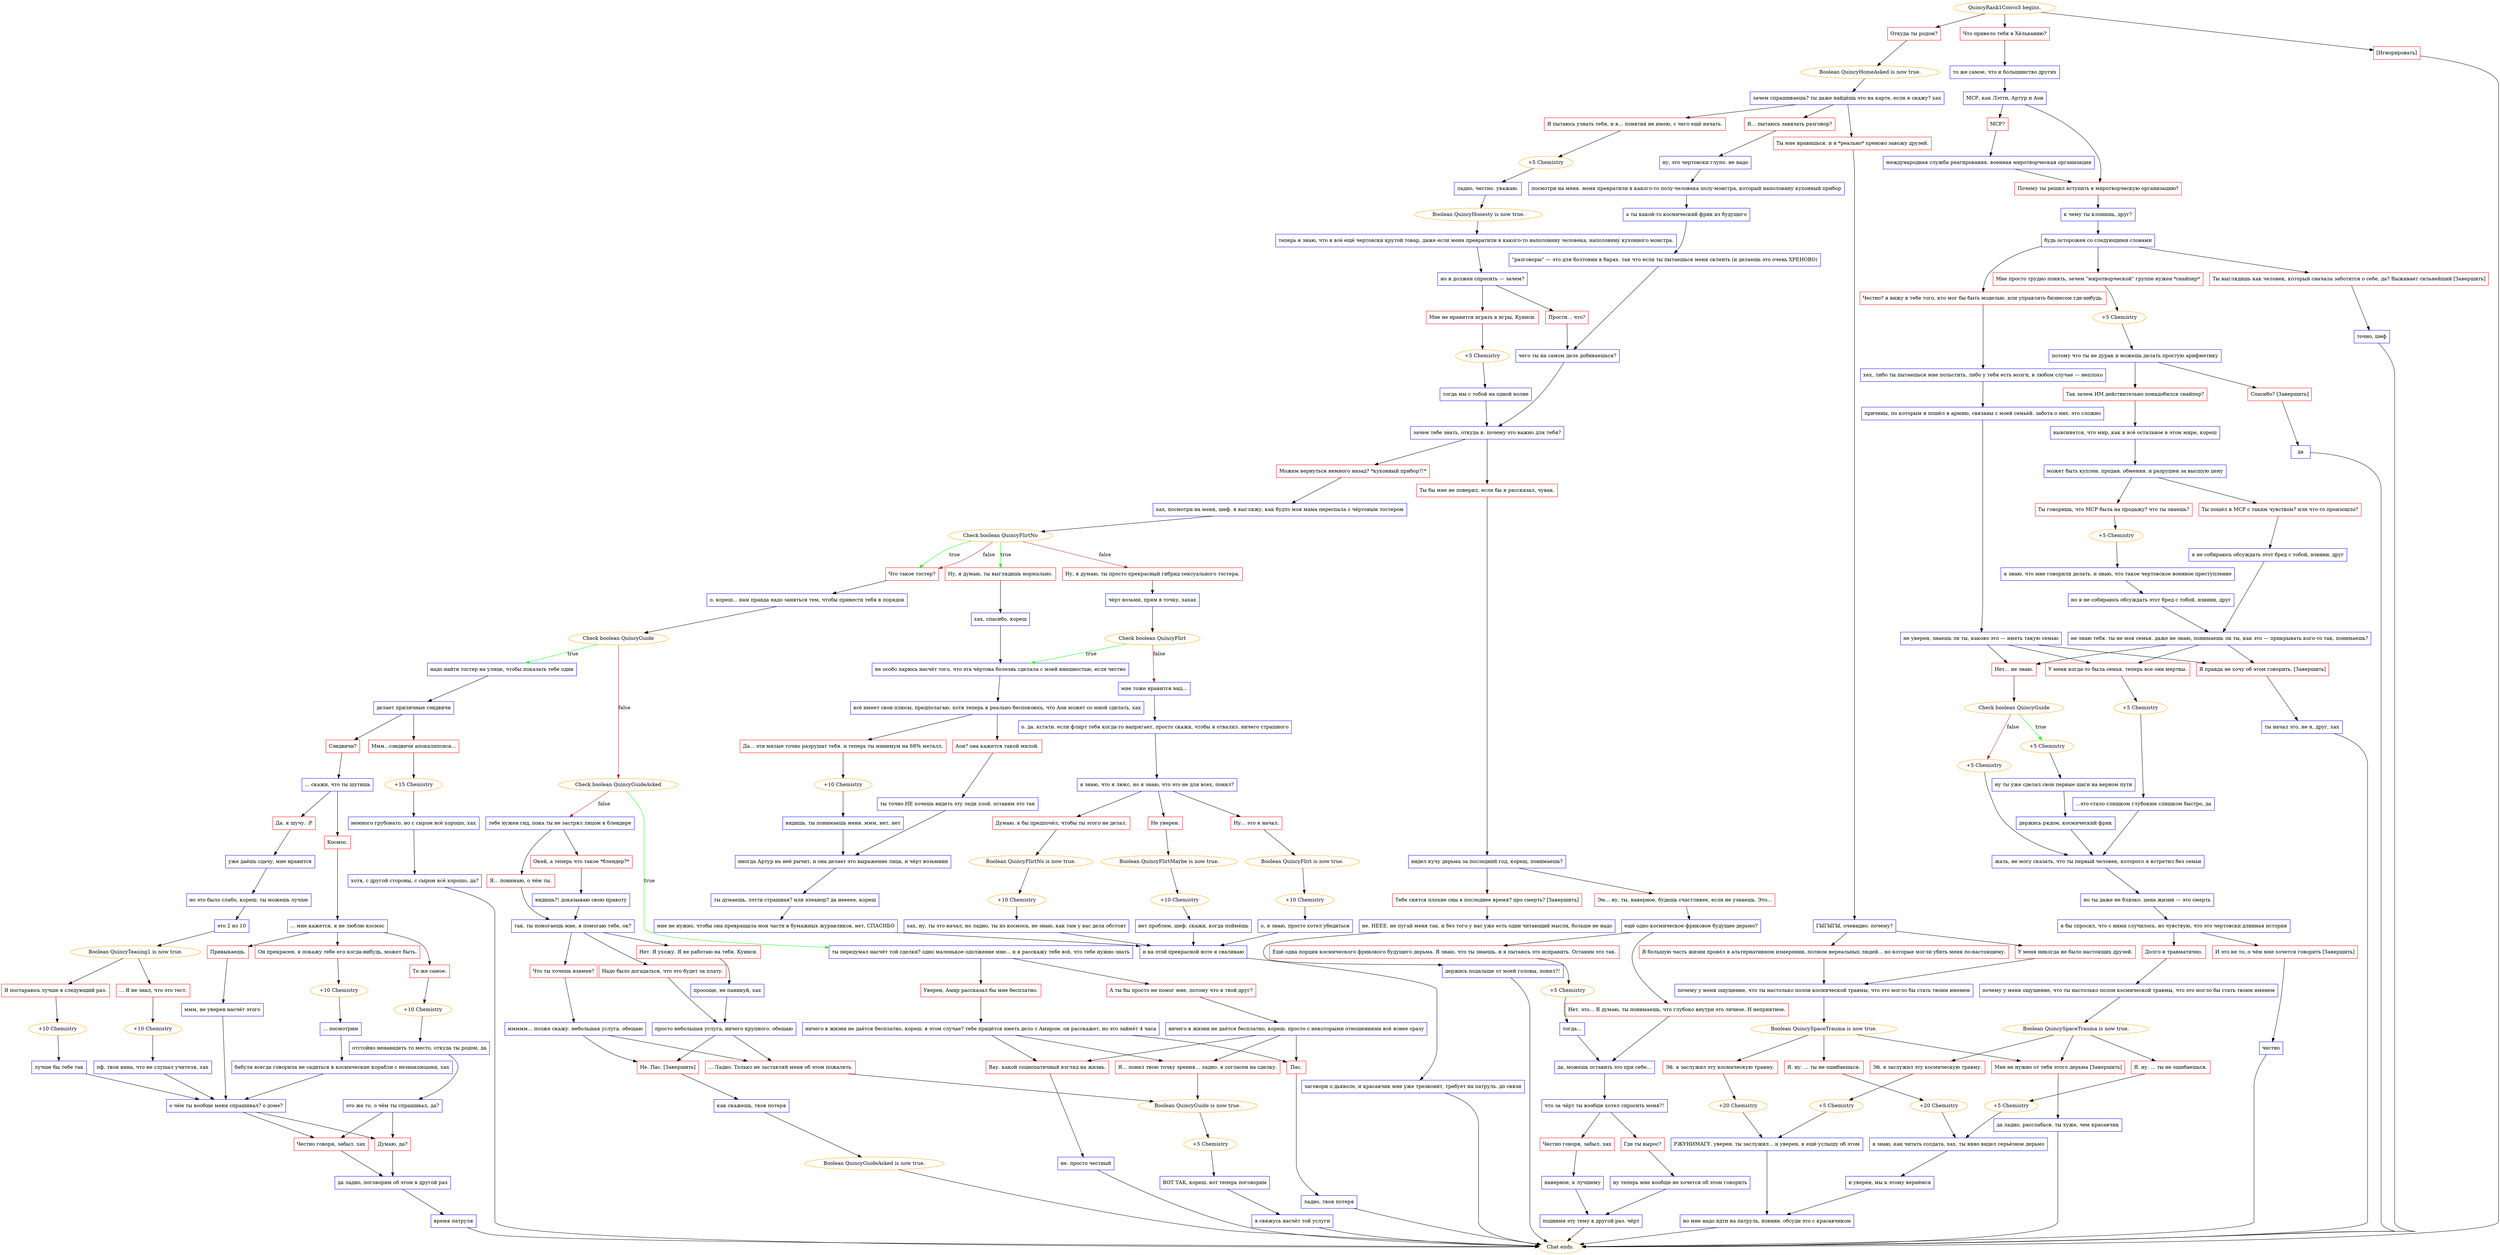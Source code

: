 digraph {
	"QuincyRank1Convo3 begins." [color=orange];
		"QuincyRank1Convo3 begins." -> j2458353111;
		"QuincyRank1Convo3 begins." -> j1086100161;
		"QuincyRank1Convo3 begins." -> j3456118237;
	j2458353111 [label="Откуда ты родом?",shape=box,color=red];
		j2458353111 -> j3575820889;
	j1086100161 [label="Что привело тебя в Хёльванию?",shape=box,color=red];
		j1086100161 -> j652581997;
	j3456118237 [label="[Игнорировать]",shape=box,color=red];
		j3456118237 -> "Chat ends.";
	j3575820889 [label="Boolean QuincyHomeAsked is now true.",color=orange];
		j3575820889 -> j17636965;
	j652581997 [label="то же самое, что и большинство других",shape=box,color=blue];
		j652581997 -> j4095515623;
	"Chat ends." [color=orange];
	j17636965 [label="зачем спрашиваешь? ты даже найдёшь это на карте, если я скажу? хах",shape=box,color=blue];
		j17636965 -> j2914545400;
		j17636965 -> j850569668;
		j17636965 -> j3682498716;
	j4095515623 [label="МСР, как Лэтти, Артур и Аои",shape=box,color=blue];
		j4095515623 -> j1368695618;
		j4095515623 -> j4283066956;
	j2914545400 [label="Я... пытаюсь завязать разговор?",shape=box,color=red];
		j2914545400 -> j1063962232;
	j850569668 [label="Я пытаюсь узнать тебя, и я... понятия не имею, с чего ещё начать.",shape=box,color=red];
		j850569668 -> j568219398;
	j3682498716 [label="Ты мне нравишься. и я *реально* хреново завожу друзей.",shape=box,color=red];
		j3682498716 -> j82475893;
	j1368695618 [label="Почему ты решил вступить в миротворческую организацию?",shape=box,color=red];
		j1368695618 -> j1752092896;
	j4283066956 [label="МСР?",shape=box,color=red];
		j4283066956 -> j3601168667;
	j1063962232 [label="ну, это чертовски глупо. не надо",shape=box,color=blue];
		j1063962232 -> j1282088486;
	j568219398 [label="+5 Chemistry",color=orange];
		j568219398 -> j866512050;
	j82475893 [label="ГЫГЫГЫ, очевидно. почему?",shape=box,color=blue];
		j82475893 -> j2853687509;
		j82475893 -> j1150880569;
	j1752092896 [label="к чему ты клонишь, друг?",shape=box,color=blue];
		j1752092896 -> j4047396741;
	j3601168667 [label="международная служба реагирования. военная миротворческая организация",shape=box,color=blue];
		j3601168667 -> j1368695618;
	j1282088486 [label="посмотри на меня. меня превратили в какого-то полу-человека полу-монстра, который наполовину кухонный прибор",shape=box,color=blue];
		j1282088486 -> j3598384225;
	j866512050 [label="ладно, честно. уважаю.",shape=box,color=blue];
		j866512050 -> j2600183698;
	j2853687509 [label="У меня никогда не было настоящих друзей.",shape=box,color=red];
		j2853687509 -> j814737143;
	j1150880569 [label="Я большую часть жизни провёл в альтернативном измерении, полном нереальных людей... но которые могли убить меня по-настоящему.",shape=box,color=red];
		j1150880569 -> j814737143;
	j4047396741 [label="будь осторожен со следующими словами",shape=box,color=blue];
		j4047396741 -> j1546958240;
		j4047396741 -> j3878314140;
		j4047396741 -> j1665251359;
	j3598384225 [label="а ты какой-то космический фрик из будущего",shape=box,color=blue];
		j3598384225 -> j443087979;
	j2600183698 [label="Boolean QuincyHonesty is now true.",color=orange];
		j2600183698 -> j1364754566;
	j814737143 [label="почему у меня ощущение, что ты настолько полон космической травмы, что это могло бы стать твоим именем",shape=box,color=blue];
		j814737143 -> j3679896852;
	j1546958240 [label="Честно? я вижу в тебе того, кто мог бы быть моделью. или управлять бизнесом где-нибудь.",shape=box,color=red];
		j1546958240 -> j3063155432;
	j3878314140 [label="Мне просто трудно понять, зачем \"миротворческой\" группе нужен *снайпер*",shape=box,color=red];
		j3878314140 -> j123763972;
	j1665251359 [label="Ты выглядишь как человек, который сначала заботится о себе, да? Выживает сильнейший [Завершить]",shape=box,color=red];
		j1665251359 -> j2996003019;
	j443087979 [label="\"разговоры\" — это для болтовни в барах. так что если ты пытаешься меня склеить (и делаешь это очень ХРЕНОВО)",shape=box,color=blue];
		j443087979 -> j3326085109;
	j1364754566 [label="теперь я знаю, что я всё ещё чертовски крутой товар, даже если меня превратили в какого-то наполовину человека, наполовину кухонного монстра.",shape=box,color=blue];
		j1364754566 -> j1080433123;
	j3679896852 [label="Boolean QuincySpaceTrauma is now true.",color=orange];
		j3679896852 -> j4186977588;
		j3679896852 -> j2327429354;
		j3679896852 -> j4053901553;
	j3063155432 [label="хех, либо ты пытаешься мне польстить, либо у тебя есть мозги, в любом случае — неплохо",shape=box,color=blue];
		j3063155432 -> j2404556744;
	j123763972 [label="+5 Chemistry",color=orange];
		j123763972 -> j421475182;
	j2996003019 [label="точно, шеф",shape=box,color=blue];
		j2996003019 -> "Chat ends.";
	j3326085109 [label="чего ты на самом деле добиваешься?",shape=box,color=blue];
		j3326085109 -> j3118761532;
	j1080433123 [label="но я должен спросить — зачем?",shape=box,color=blue];
		j1080433123 -> j2171108400;
		j1080433123 -> j71465263;
	j4186977588 [label="Я. ну. ... ты не ошибаешься.",shape=box,color=red];
		j4186977588 -> j440959271;
	j2327429354 [label="Эй. я заслужил эту космическую травму.",shape=box,color=red];
		j2327429354 -> j3350543132;
	j4053901553 [label="Мне не нужно от тебя этого дерьма [Завершить]",shape=box,color=red];
		j4053901553 -> j2585301865;
	j2404556744 [label="причины, по которым я пошёл в армию, связаны с моей семьёй. забота о них. это сложно",shape=box,color=blue];
		j2404556744 -> j3911929372;
	j421475182 [label="потому что ты не дурак и можешь делать простую арифметику",shape=box,color=blue];
		j421475182 -> j2184829885;
		j421475182 -> j3373650585;
	j3118761532 [label="зачем тебе знать, откуда я. почему это важно для тебя?",shape=box,color=blue];
		j3118761532 -> j3700721293;
		j3118761532 -> j2301200502;
	j2171108400 [label="Мне не нравится играть в игры, Куинси.",shape=box,color=red];
		j2171108400 -> j1183394207;
	j71465263 [label="Прости... что?",shape=box,color=red];
		j71465263 -> j3326085109;
	j440959271 [label="+20 Chemistry",color=orange];
		j440959271 -> j3804828158;
	j3350543132 [label="+20 Chemistry",color=orange];
		j3350543132 -> j2407210381;
	j2585301865 [label="да ладно, расслабься. ты хуже, чем красавчик",shape=box,color=blue];
		j2585301865 -> "Chat ends.";
	j3911929372 [label="не уверен, знаешь ли ты, каково это — иметь такую семью",shape=box,color=blue];
		j3911929372 -> j2023310633;
		j3911929372 -> j2244597825;
		j3911929372 -> j2611463916;
	j2184829885 [label="Так зачем ИМ действительно понадобился снайпер?",shape=box,color=red];
		j2184829885 -> j3503930806;
	j3373650585 [label="Спасибо? [Завершить]",shape=box,color=red];
		j3373650585 -> j3221678988;
	j3700721293 [label="Можем вернуться немного назад? *кухонный прибор?!*",shape=box,color=red];
		j3700721293 -> j1981788015;
	j2301200502 [label="Ты бы мне не поверил, если бы я рассказал, чувак.",shape=box,color=red];
		j2301200502 -> j1526882920;
	j1183394207 [label="+5 Chemistry",color=orange];
		j1183394207 -> j1466316009;
	j3804828158 [label="я знаю, как читать солдата, хах, ты явно видел серьёзное дерьмо",shape=box,color=blue];
		j3804828158 -> j1626145248;
	j2407210381 [label="РЖУНИМАГУ. уверен, ты заслужил... и уверен, я ещё услышу об этом",shape=box,color=blue];
		j2407210381 -> j2963578995;
	j2023310633 [label="Я правда не хочу об этом говорить. [Завершить]",shape=box,color=red];
		j2023310633 -> j1629349931;
	j2244597825 [label="Нет... не знаю.",shape=box,color=red];
		j2244597825 -> j3586363487;
	j2611463916 [label="У меня когда-то была семья. теперь все они мертвы.",shape=box,color=red];
		j2611463916 -> j809166413;
	j3503930806 [label="выясняется, что мир, как и всё остальное в этом мире, кореш",shape=box,color=blue];
		j3503930806 -> j2870357547;
	j3221678988 [label="да",shape=box,color=blue];
		j3221678988 -> "Chat ends.";
	j1981788015 [label="хах, посмотри на меня, шеф. я выгляжу, как будто моя мама переспала с чёртовым тостером",shape=box,color=blue];
		j1981788015 -> j3131963049;
	j1526882920 [label="видел кучу дерьма за последний год, кореш, понимаешь?",shape=box,color=blue];
		j1526882920 -> j1684005457;
		j1526882920 -> j2340199092;
	j1466316009 [label="тогда мы с тобой на одной волне",shape=box,color=blue];
		j1466316009 -> j3118761532;
	j1626145248 [label="и уверен, мы к этому вернёмся",shape=box,color=blue];
		j1626145248 -> j2963578995;
	j2963578995 [label="но мне надо идти на патруль, извини. обсуди это с красавчиком",shape=box,color=blue];
		j2963578995 -> "Chat ends.";
	j1629349931 [label="ты начал это, не я, друг, хах",shape=box,color=blue];
		j1629349931 -> "Chat ends.";
	j3586363487 [label="Check boolean QuincyGuide",color=orange];
		j3586363487 -> j680594698 [label=true,color=green];
		j3586363487 -> j3699195138 [label=false,color=brown];
	j809166413 [label="+5 Chemistry",color=orange];
		j809166413 -> j1023412226;
	j2870357547 [label="может быть куплен. продан. обменян. и разрушен за высшую цену",shape=box,color=blue];
		j2870357547 -> j2229043174;
		j2870357547 -> j3603303142;
	j3131963049 [label="Check boolean QuincyFlirtNo",color=orange];
		j3131963049 -> j1361618476 [label=true,color=green];
		j3131963049 -> j2490402735 [label=true,color=green];
		j3131963049 -> j3373108256 [label=false,color=brown];
		j3131963049 -> j1361618476 [label=false,color=brown];
	j1684005457 [label="Тебе снятся плохие сны в последнее время? про смерть? [Завершить]",shape=box,color=red];
		j1684005457 -> j4185509664;
	j2340199092 [label="Эм... ну, ты, наверное, будешь счастливее, если не узнаешь. Это...",shape=box,color=red];
		j2340199092 -> j2166859592;
	j680594698 [label="+5 Chemistry",color=orange];
		j680594698 -> j2217222197;
	j3699195138 [label="+5 Chemistry",color=orange];
		j3699195138 -> j453248603;
	j1023412226 [label="...это стало слишком глубоким слишком быстро, да",shape=box,color=blue];
		j1023412226 -> j453248603;
	j2229043174 [label="Ты говоришь, что МСР была на продажу? что ты знаешь?",shape=box,color=red];
		j2229043174 -> j995093809;
	j3603303142 [label="Ты пошёл в МСР с таким чувством? или что-то произошло?",shape=box,color=red];
		j3603303142 -> j1446408716;
	j1361618476 [label="Что такое тостер?",shape=box,color=red];
		j1361618476 -> j3899818090;
	j2490402735 [label="Ну, я думаю, ты выглядишь нормально.",shape=box,color=red];
		j2490402735 -> j1354412452;
	j3373108256 [label="Ну, я думаю, ты просто прекрасный гибрид сексуального тостера.",shape=box,color=red];
		j3373108256 -> j1344719507;
	j4185509664 [label="не. НЕЕЕ. не пугай меня так. и без того у нас уже есть один читающий мысли, больше не надо",shape=box,color=blue];
		j4185509664 -> j3716837056;
	j2166859592 [label="ещё одно космическое фриковое будущее дерьмо?",shape=box,color=blue];
		j2166859592 -> j3758143791;
		j2166859592 -> j2898679450;
	j2217222197 [label="ну ты уже сделал свои первые шаги на верном пути",shape=box,color=blue];
		j2217222197 -> j46016527;
	j453248603 [label="жаль, не могу сказать, что ты первый человек, которого я встретил без семьи",shape=box,color=blue];
		j453248603 -> j861354432;
	j995093809 [label="+5 Chemistry",color=orange];
		j995093809 -> j3655249585;
	j1446408716 [label="я не собираюсь обсуждать этот бред с тобой, извини, друг",shape=box,color=blue];
		j1446408716 -> j939009379;
	j3899818090 [label="о, кореш... нам правда надо заняться тем, чтобы привести тебя в порядок",shape=box,color=blue];
		j3899818090 -> j4014483949;
	j1354412452 [label="хах, спасибо, кореш",shape=box,color=blue];
		j1354412452 -> j2261981636;
	j1344719507 [label="чёрт возьми, прям в точку, хахах",shape=box,color=blue];
		j1344719507 -> j1762568003;
	j3716837056 [label="держись подальше от моей головы, понял?!",shape=box,color=blue];
		j3716837056 -> "Chat ends.";
	j3758143791 [label="Нет. это... Я думаю, ты понимаешь, что глубоко внутри это личное. И неприятное.",shape=box,color=red];
		j3758143791 -> j38299010;
	j2898679450 [label="Ещё одна порция космического фрикового будущего дерьма. Я знаю, что ты знаешь. и я пытаюсь это исправить. Оставим это так.",shape=box,color=red];
		j2898679450 -> j2452558793;
	j46016527 [label="держись рядом, космический фрик",shape=box,color=blue];
		j46016527 -> j453248603;
	j861354432 [label="но ты даже не близко. цена жизни — это смерть",shape=box,color=blue];
		j861354432 -> j407374080;
	j3655249585 [label="я знаю, что мне говорили делать. и знаю, что такое чертовское военное преступление",shape=box,color=blue];
		j3655249585 -> j4155050654;
	j939009379 [label="не знаю тебя. ты не моя семья. даже не знаю, понимаешь ли ты, как это — прикрывать кого-то так, понимаешь?",shape=box,color=blue];
		j939009379 -> j2023310633;
		j939009379 -> j2244597825;
		j939009379 -> j2611463916;
	j4014483949 [label="Check boolean QuincyGuide",color=orange];
		j4014483949 -> j1183634329 [label=true,color=green];
		j4014483949 -> j1031253303 [label=false,color=brown];
	j2261981636 [label="не особо парюсь насчёт того, что эта чёртова болезнь сделала с моей внешностью, если честно",shape=box,color=blue];
		j2261981636 -> j924382240;
	j1762568003 [label="Check boolean QuincyFlirt",color=orange];
		j1762568003 -> j2261981636 [label=true,color=green];
		j1762568003 -> j782054675 [label=false,color=brown];
	j38299010 [label="да, можешь оставить это при себе...",shape=box,color=blue];
		j38299010 -> j476131758;
	j2452558793 [label="+5 Chemistry",color=orange];
		j2452558793 -> j215867043;
	j407374080 [label="я бы спросил, что с ними случилось, но чувствую, что это чертовски длинная история",shape=box,color=blue];
		j407374080 -> j2512435210;
		j407374080 -> j635048188;
	j4155050654 [label="но я не собираюсь обсуждать этот бред с тобой, извини, друг",shape=box,color=blue];
		j4155050654 -> j939009379;
	j1183634329 [label="надо найти тостер на улице, чтобы показать тебе один",shape=box,color=blue];
		j1183634329 -> j2210282534;
	j1031253303 [label="Check boolean QuincyGuideAsked",color=orange];
		j1031253303 -> j1290351661 [label=true,color=green];
		j1031253303 -> j1501917197 [label=false,color=brown];
	j924382240 [label="всё имеет свои плюсы, предполагаю. хотя теперь я реально беспокоюсь, что Аои может со мной сделать, хах",shape=box,color=blue];
		j924382240 -> j1687008031;
		j924382240 -> j4170774772;
	j782054675 [label="мне тоже нравится вид...",shape=box,color=blue];
		j782054675 -> j3306462604;
	j476131758 [label="что за чёрт ты вообще хотел спросить меня?!",shape=box,color=blue];
		j476131758 -> j2338490960;
		j476131758 -> j2813641670;
	j215867043 [label="тогда...",shape=box,color=blue];
		j215867043 -> j38299010;
	j2512435210 [label="Долго и травматично.",shape=box,color=red];
		j2512435210 -> j3828107541;
	j635048188 [label="И это не то, о чём мне хочется говорить [Завершить]",shape=box,color=red];
		j635048188 -> j1663599468;
	j2210282534 [label="делает приличные сэндвичи",shape=box,color=blue];
		j2210282534 -> j2282700945;
		j2210282534 -> j2374969947;
	j1290351661 [label="ты передумал насчёт той сделки? одно маленькое одолжение мне... и я расскажу тебе всё, что тебе нужно знать",shape=box,color=blue];
		j1290351661 -> j917826823;
		j1290351661 -> j3127370577;
	j1501917197 [label="тебе нужен гид, пока ты не застрял лицом в блендере",shape=box,color=blue];
		j1501917197 -> j2652875356;
		j1501917197 -> j1765082624;
	j1687008031 [label="Аои? она кажется такой милой.",shape=box,color=red];
		j1687008031 -> j4218366920;
	j4170774772 [label="Да... эти милые точно разрушат тебя. и теперь ты минимум на 68% металл.",shape=box,color=red];
		j4170774772 -> j1815634619;
	j3306462604 [label="о. да. кстати. если флирт тебя когда-то напрягает, просто скажи, чтобы я отвалил. ничего страшного",shape=box,color=blue];
		j3306462604 -> j899596193;
	j2338490960 [label="Где ты вырос?",shape=box,color=red];
		j2338490960 -> j917312372;
	j2813641670 [label="Честно говоря, забыл. хах",shape=box,color=red];
		j2813641670 -> j3843955749;
	j3828107541 [label="почему у меня ощущение, что ты настолько полон космической травмы, что это могло бы стать твоим именем",shape=box,color=blue];
		j3828107541 -> j2966422384;
	j1663599468 [label="честно",shape=box,color=blue];
		j1663599468 -> "Chat ends.";
	j2282700945 [label="Ммм...сэндвичи апокалипсиса...",shape=box,color=red];
		j2282700945 -> j4238164494;
	j2374969947 [label="Сэндвичи?",shape=box,color=red];
		j2374969947 -> j876679808;
	j917826823 [label="Уверен, Амир рассказал бы мне бесплатно.",shape=box,color=red];
		j917826823 -> j502897678;
	j3127370577 [label="А ты бы просто не помог мне, потому что я твой друг?",shape=box,color=red];
		j3127370577 -> j1535298372;
	j2652875356 [label="Окей, а теперь что такое *блендер?*",shape=box,color=red];
		j2652875356 -> j79135402;
	j1765082624 [label="Я... понимаю, о чём ты.",shape=box,color=red];
		j1765082624 -> j492653806;
	j4218366920 [label="ты точно НЕ хочешь видеть эту леди злой. оставим это так",shape=box,color=blue];
		j4218366920 -> j2816737863;
	j1815634619 [label="+10 Chemistry",color=orange];
		j1815634619 -> j2758356353;
	j899596193 [label="я знаю, что я люкс, но я знаю, что это не для всех, понял?",shape=box,color=blue];
		j899596193 -> j2279129407;
		j899596193 -> j1745520607;
		j899596193 -> j3627032743;
	j917312372 [label="ну теперь мне вообще не хочется об этом говорить",shape=box,color=blue];
		j917312372 -> j3804048733;
	j3843955749 [label="наверное, к лучшему",shape=box,color=blue];
		j3843955749 -> j3804048733;
	j2966422384 [label="Boolean QuincySpaceTrauma is now true.",color=orange];
		j2966422384 -> j3655895934;
		j2966422384 -> j1919419657;
		j2966422384 -> j4053901553;
	j4238164494 [label="+15 Chemistry",color=orange];
		j4238164494 -> j1564367656;
	j876679808 [label="... скажи, что ты шутишь",shape=box,color=blue];
		j876679808 -> j2058213623;
		j876679808 -> j1447162042;
	j502897678 [label="ничего в жизни не даётся бесплатно, кореш. в этом случае? тебе придётся иметь дело с Амиром. он расскажет, но это займёт 4 часа",shape=box,color=blue];
		j502897678 -> j255593078;
		j502897678 -> j2676005955;
		j502897678 -> j640640704;
	j1535298372 [label="ничего в жизни не даётся бесплатно, кореш. просто с некоторыми отношениями всё яснее сразу",shape=box,color=blue];
		j1535298372 -> j255593078;
		j1535298372 -> j2676005955;
		j1535298372 -> j640640704;
	j79135402 [label="видишь?! доказываю свою правоту",shape=box,color=blue];
		j79135402 -> j492653806;
	j492653806 [label="так. ты помогаешь мне, я помогаю тебе, ок?",shape=box,color=blue];
		j492653806 -> j91892205;
		j492653806 -> j2690396345;
		j492653806 -> j1510425742;
	j2816737863 [label="иногда Артур на неё рычит, и она делает это выражение лица, и чёрт возьмиии",shape=box,color=blue];
		j2816737863 -> j787572421;
	j2758356353 [label="видишь, ты понимаешь меня. ммм, нет, нет",shape=box,color=blue];
		j2758356353 -> j2816737863;
	j2279129407 [label="Не уверен.",shape=box,color=red];
		j2279129407 -> j412316588;
	j1745520607 [label="Ну... это я начал.",shape=box,color=red];
		j1745520607 -> j48837036;
	j3627032743 [label="Думаю, я бы предпочёл, чтобы ты этого не делал.",shape=box,color=red];
		j3627032743 -> j1733907794;
	j3804048733 [label="подними эту тему в другой раз. чёрт",shape=box,color=blue];
		j3804048733 -> "Chat ends.";
	j3655895934 [label="Я. ну. ... ты не ошибаешься.",shape=box,color=red];
		j3655895934 -> j260536146;
	j1919419657 [label="Эй. я заслужил эту космическую травму.",shape=box,color=red];
		j1919419657 -> j4129092410;
	j1564367656 [label="немного грубовато, но с сыром всё хорошо, хах",shape=box,color=blue];
		j1564367656 -> j682811993;
	j2058213623 [label="Да. я шучу. :P",shape=box,color=red];
		j2058213623 -> j216247766;
	j1447162042 [label="Космос.",shape=box,color=red];
		j1447162042 -> j1902216524;
	j255593078 [label="Я... понял твою точку зрения... ладно. я согласен на сделку.",shape=box,color=red];
		j255593078 -> j803445914;
	j2676005955 [label="Вау. какой социопатичный взгляд на жизнь.",shape=box,color=red];
		j2676005955 -> j493392525;
	j640640704 [label="Пас.",shape=box,color=red];
		j640640704 -> j3026967242;
	j91892205 [label="Что ты хочешь взамен?",shape=box,color=red];
		j91892205 -> j2371144479;
	j2690396345 [label="Надо было догадаться, что это будет за плату.",shape=box,color=red];
		j2690396345 -> j3699111917;
	j1510425742 [label="Нет. Я ухожу. Я не работаю на тебя, Куинси.",shape=box,color=red];
		j1510425742 -> j232408476;
	j787572421 [label="ты думаешь, лэтти страшная? или элеанор? да неееее, кореш",shape=box,color=blue];
		j787572421 -> j106369144;
	j412316588 [label="Boolean QuincyFlirtMaybe is now true.",color=orange];
		j412316588 -> j2170876434;
	j48837036 [label="Boolean QuincyFlirt is now true.",color=orange];
		j48837036 -> j2161935458;
	j1733907794 [label="Boolean QuincyFlirtNo is now true.",color=orange];
		j1733907794 -> j3145138639;
	j260536146 [label="+5 Chemistry",color=orange];
		j260536146 -> j3804828158;
	j4129092410 [label="+5 Chemistry",color=orange];
		j4129092410 -> j2407210381;
	j682811993 [label="хотя, с другой стороны, с сыром всё хорошо, да?",shape=box,color=blue];
		j682811993 -> "Chat ends.";
	j216247766 [label="уже даёшь сдачу, мне нравится",shape=box,color=blue];
		j216247766 -> j3354845354;
	j1902216524 [label="... мне кажется, я не люблю космос",shape=box,color=blue];
		j1902216524 -> j2645880697;
		j1902216524 -> j3784681436;
		j1902216524 -> j4252420122;
	j803445914 [label="Boolean QuincyGuide is now true.",color=orange];
		j803445914 -> j1864189779;
	j493392525 [label="не. просто честный",shape=box,color=blue];
		j493392525 -> "Chat ends.";
	j3026967242 [label="ладно, твоя потеря",shape=box,color=blue];
		j3026967242 -> "Chat ends.";
	j2371144479 [label="ммммм... позже скажу. небольшая услуга. обещаю",shape=box,color=blue];
		j2371144479 -> j253133875;
		j2371144479 -> j2778201330;
	j3699111917 [label="просто небольшая услуга, ничего крупного. обещаю",shape=box,color=blue];
		j3699111917 -> j253133875;
		j3699111917 -> j2778201330;
	j232408476 [label="проооще, не паникуй, хах",shape=box,color=blue];
		j232408476 -> j3699111917;
	j106369144 [label="мне не нужно, чтобы она превращала мои части в бумажных журавликов, нет, СПАСИБО",shape=box,color=blue];
		j106369144 -> j2526250934;
	j2170876434 [label="+10 Chemistry",color=orange];
		j2170876434 -> j4273644995;
	j2161935458 [label="+10 Chemistry",color=orange];
		j2161935458 -> j1448227979;
	j3145138639 [label="+10 Chemistry",color=orange];
		j3145138639 -> j829069368;
	j3354845354 [label="но это было слабо, кореш. ты можешь лучше",shape=box,color=blue];
		j3354845354 -> j2785947094;
	j2645880697 [label="То же самое.",shape=box,color=red];
		j2645880697 -> j1640983072;
	j3784681436 [label="Привыкаешь.",shape=box,color=red];
		j3784681436 -> j2045172757;
	j4252420122 [label="Он прекрасен. я покажу тебе его когда-нибудь, может быть.",shape=box,color=red];
		j4252420122 -> j3058600717;
	j1864189779 [label="+5 Chemistry",color=orange];
		j1864189779 -> j1837758466;
	j253133875 [label="... Ладно. Только не заставляй меня об этом пожалеть.",shape=box,color=red];
		j253133875 -> j803445914;
	j2778201330 [label="Не. Пас. [Завершить]",shape=box,color=red];
		j2778201330 -> j2356072769;
	j2526250934 [label="и на этой прекрасной ноте я сваливаю",shape=box,color=blue];
		j2526250934 -> j3470784108;
	j4273644995 [label="нет проблем, шеф. скажи, когда поймёшь",shape=box,color=blue];
		j4273644995 -> j2526250934;
	j1448227979 [label="о, я знаю, просто хотел убедиться",shape=box,color=blue];
		j1448227979 -> j2526250934;
	j829069368 [label="хах, ну, ты это начал, но ладно, ты из космоса, не знаю, как там у вас дела обстоят",shape=box,color=blue];
		j829069368 -> j2526250934;
	j2785947094 [label="это 2 из 10",shape=box,color=blue];
		j2785947094 -> j3740468514;
	j1640983072 [label="+10 Chemistry",color=orange];
		j1640983072 -> j705381933;
	j2045172757 [label="ммм, не уверен насчёт этого",shape=box,color=blue];
		j2045172757 -> j4180790028;
	j3058600717 [label="+10 Chemistry",color=orange];
		j3058600717 -> j1082691185;
	j1837758466 [label="ВОТ ТАК, кореш. вот теперь поговорим",shape=box,color=blue];
		j1837758466 -> j2262333162;
	j2356072769 [label="как скажешь, твоя потеря",shape=box,color=blue];
		j2356072769 -> j4247241603;
	j3470784108 [label="заговори о дьяволе, и красавчик мне уже трезвонит, требует на патруль. до связи",shape=box,color=blue];
		j3470784108 -> "Chat ends.";
	j3740468514 [label="Boolean QuincyTeasing1 is now true.",color=orange];
		j3740468514 -> j168154427;
		j3740468514 -> j1889622725;
	j705381933 [label="отстойно ненавидеть то место, откуда ты родом, да",shape=box,color=blue];
		j705381933 -> j565651140;
	j4180790028 [label="о чём ты вообще меня спрашивал? о доме?",shape=box,color=blue];
		j4180790028 -> j4124546274;
		j4180790028 -> j1882612824;
	j1082691185 [label="... посмотрим",shape=box,color=blue];
		j1082691185 -> j1760872577;
	j2262333162 [label="я свяжусь насчёт той услуги",shape=box,color=blue];
		j2262333162 -> "Chat ends.";
	j4247241603 [label="Boolean QuincyGuideAsked is now true.",color=orange];
		j4247241603 -> "Chat ends.";
	j168154427 [label="Я постараюсь лучше в следующий раз.",shape=box,color=red];
		j168154427 -> j273292236;
	j1889622725 [label="... Я не знал, что это тест.",shape=box,color=red];
		j1889622725 -> j1833285146;
	j565651140 [label="это же то, о чём ты спрашивал, да?",shape=box,color=blue];
		j565651140 -> j4124546274;
		j565651140 -> j1882612824;
	j4124546274 [label="Думаю, да?",shape=box,color=red];
		j4124546274 -> j973365704;
	j1882612824 [label="Честно говоря, забыл. хах",shape=box,color=red];
		j1882612824 -> j973365704;
	j1760872577 [label="бабуля всегда говорила не садиться в космические корабли с незнакомцами, хах",shape=box,color=blue];
		j1760872577 -> j4180790028;
	j273292236 [label="+10 Chemistry",color=orange];
		j273292236 -> j878246714;
	j1833285146 [label="+10 Chemistry",color=orange];
		j1833285146 -> j253572483;
	j973365704 [label="да ладно, поговорим об этом в другой раз",shape=box,color=blue];
		j973365704 -> j334687403;
	j878246714 [label="лучше бы тебе так",shape=box,color=blue];
		j878246714 -> j4180790028;
	j253572483 [label="пф. твоя вина, что не слушал учителя, хах",shape=box,color=blue];
		j253572483 -> j4180790028;
	j334687403 [label="время патруля",shape=box,color=blue];
		j334687403 -> "Chat ends.";
}